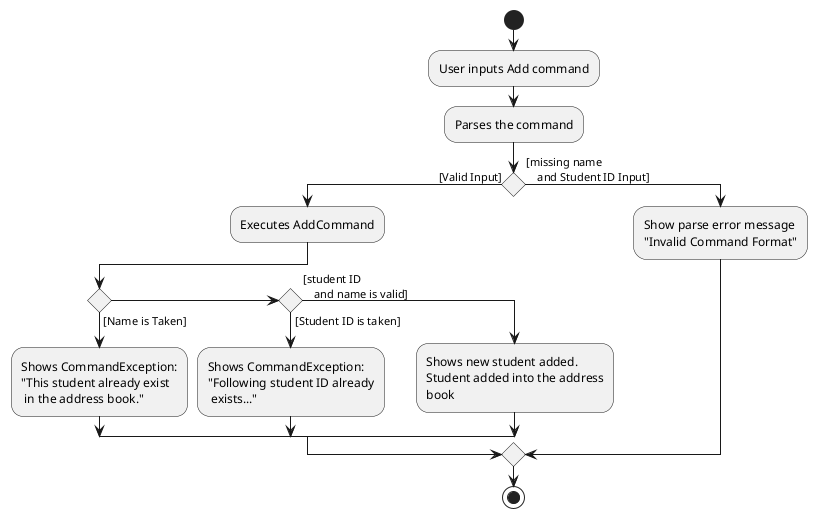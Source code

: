 @startuml
start
:User inputs Add command;

:Parses the command;

if() then ([Valid Input])
    :Executes AddCommand;
    if() then([Name is Taken])
            :Shows CommandException:
           "This student already exist
            in the address book.";
    else if() then ([Student ID is taken])
        :Shows CommandException:
       "Following student ID already
        exists...";
    else([student ID
    and name is valid])
        :Shows new student added.
        Student added into the address
        book;
    endif
else([missing name
    and Student ID Input])
    :Show parse error message
    "Invalid Command Format";
endif
stop
@enduml
